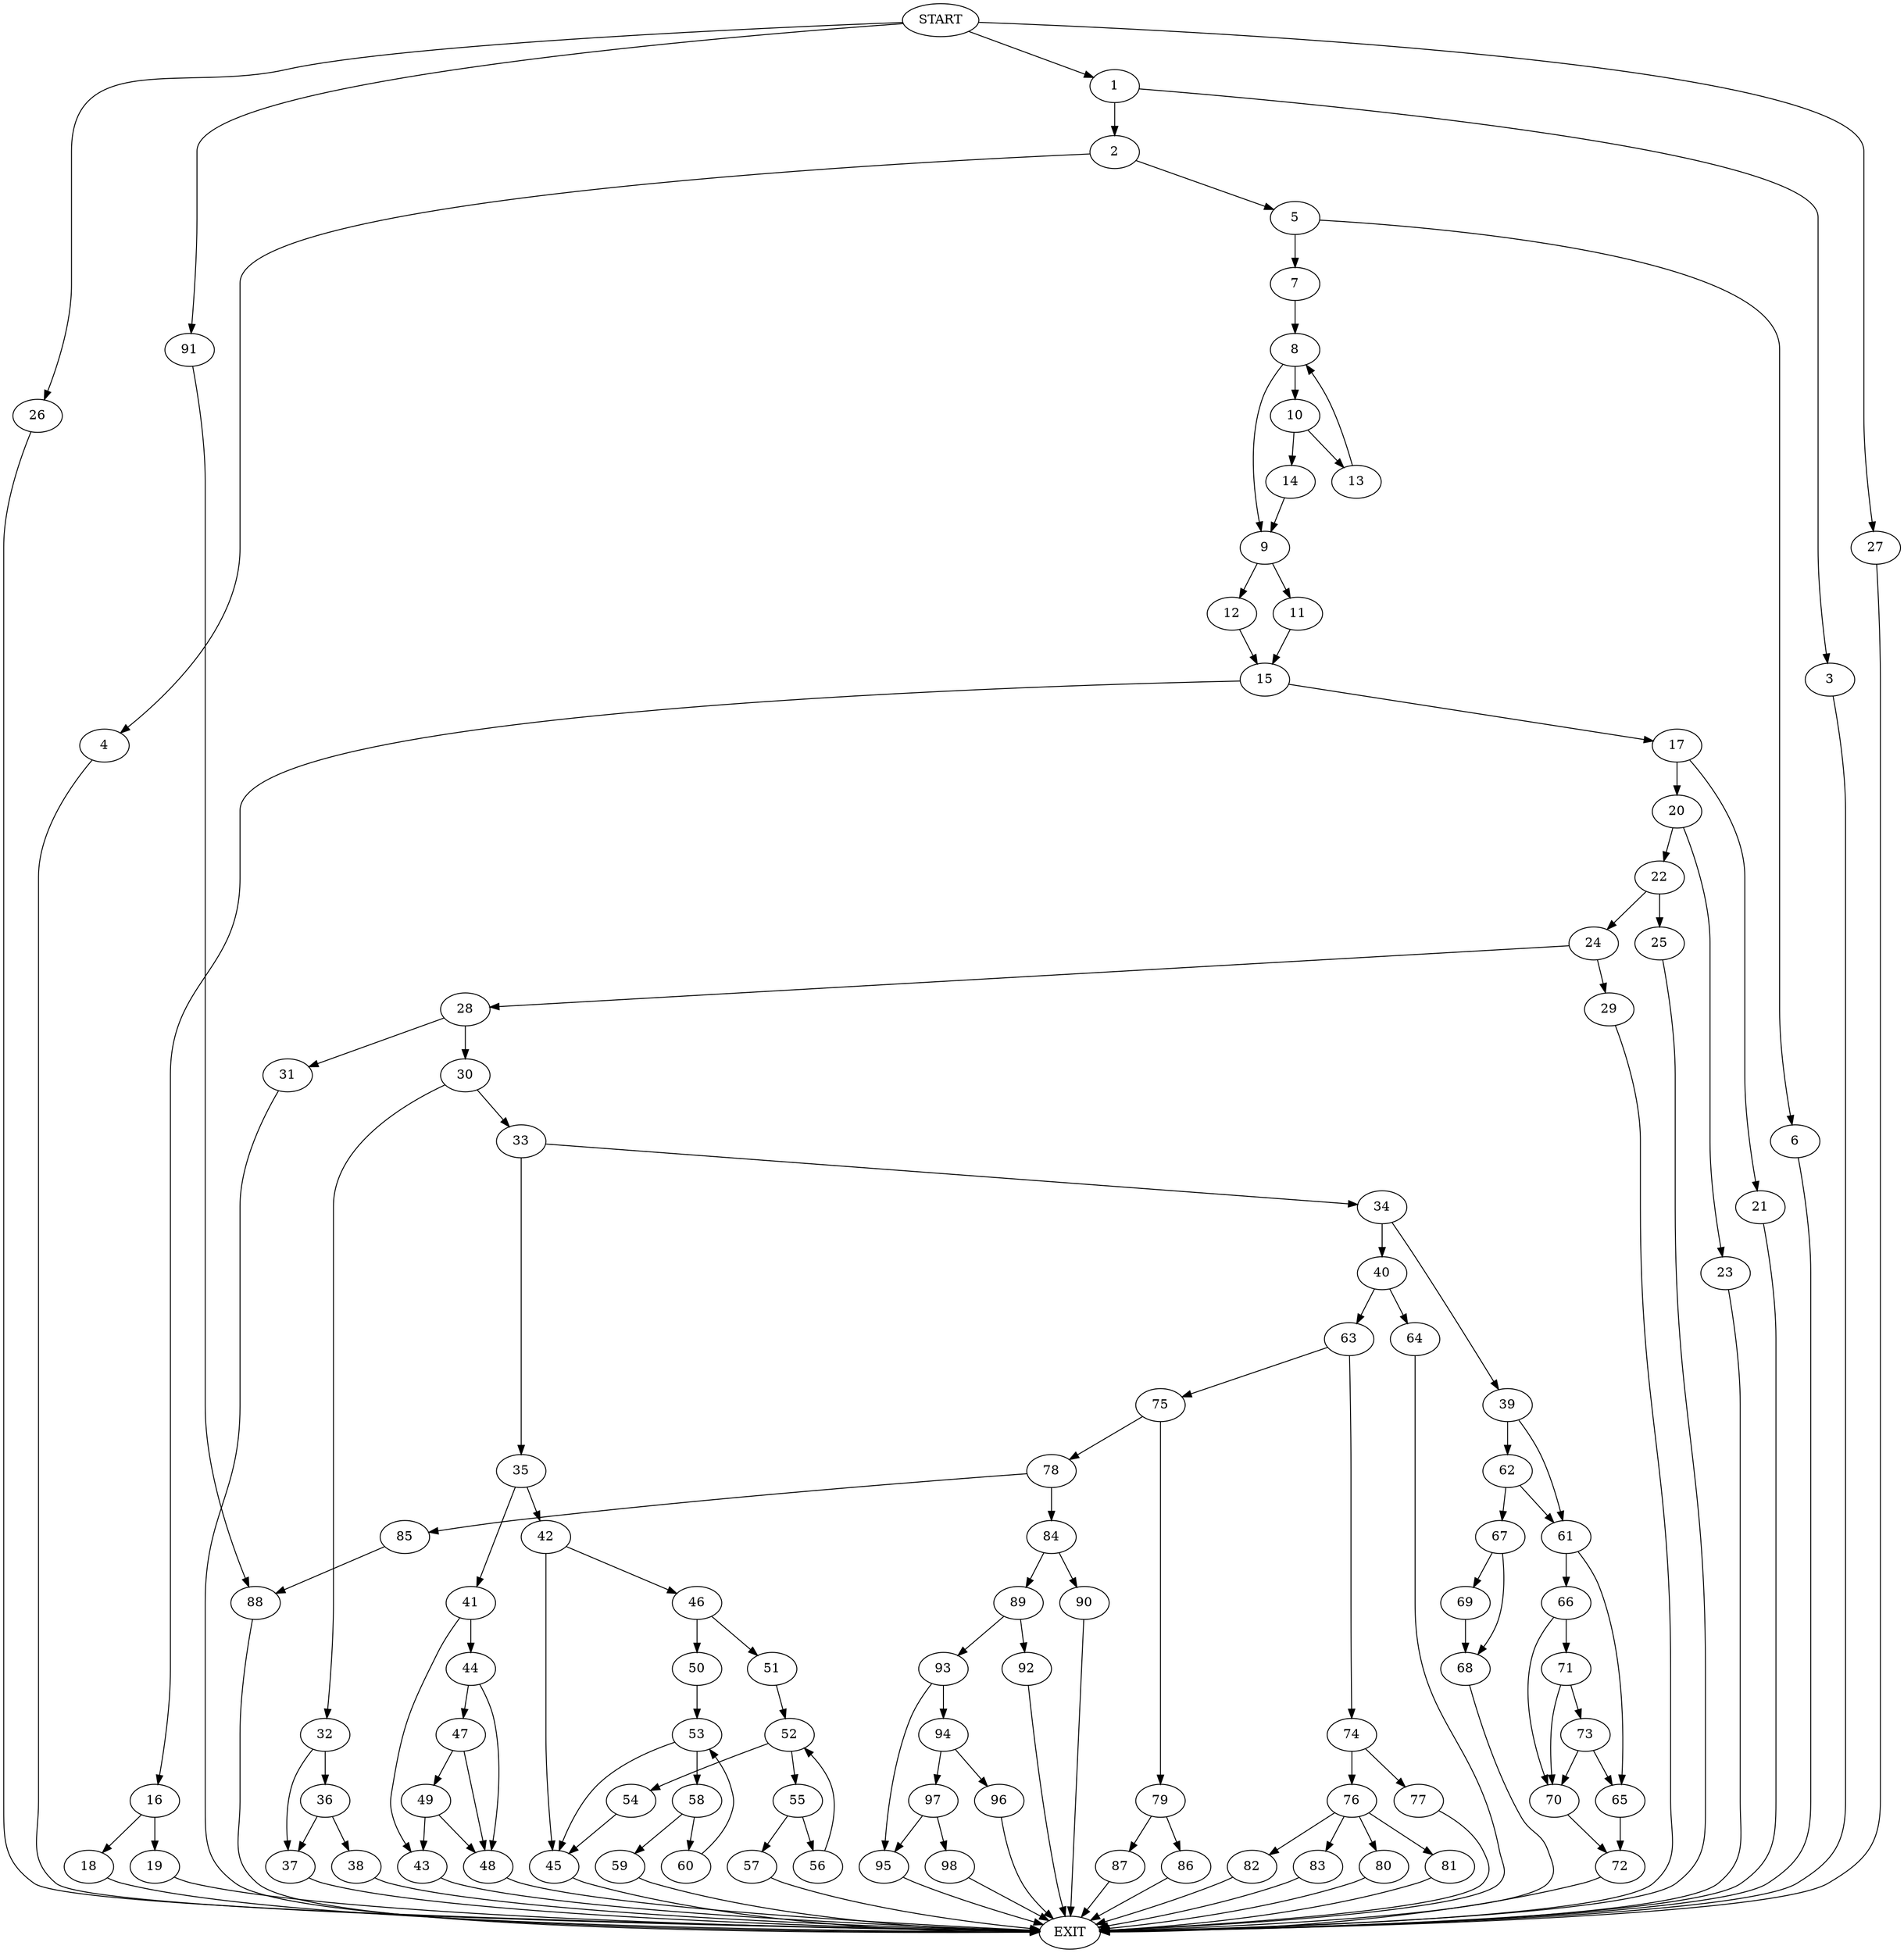digraph {
0 [label="START"]
99 [label="EXIT"]
0 -> 1
1 -> 2
1 -> 3
2 -> 4
2 -> 5
3 -> 99
4 -> 99
5 -> 6
5 -> 7
7 -> 8
6 -> 99
8 -> 9
8 -> 10
9 -> 11
9 -> 12
10 -> 13
10 -> 14
14 -> 9
13 -> 8
11 -> 15
12 -> 15
15 -> 16
15 -> 17
16 -> 18
16 -> 19
17 -> 20
17 -> 21
18 -> 99
19 -> 99
20 -> 22
20 -> 23
21 -> 99
22 -> 24
22 -> 25
23 -> 99
0 -> 26
26 -> 99
0 -> 27
27 -> 99
24 -> 28
24 -> 29
25 -> 99
28 -> 30
28 -> 31
29 -> 99
30 -> 32
30 -> 33
31 -> 99
33 -> 34
33 -> 35
32 -> 36
32 -> 37
37 -> 99
36 -> 37
36 -> 38
38 -> 99
34 -> 39
34 -> 40
35 -> 41
35 -> 42
41 -> 43
41 -> 44
42 -> 45
42 -> 46
44 -> 47
44 -> 48
43 -> 99
47 -> 49
47 -> 48
48 -> 99
49 -> 43
49 -> 48
45 -> 99
46 -> 50
46 -> 51
51 -> 52
50 -> 53
52 -> 54
52 -> 55
55 -> 56
55 -> 57
54 -> 45
57 -> 99
56 -> 52
53 -> 45
53 -> 58
58 -> 59
58 -> 60
59 -> 99
60 -> 53
39 -> 61
39 -> 62
40 -> 63
40 -> 64
61 -> 65
61 -> 66
62 -> 67
62 -> 61
67 -> 68
67 -> 69
69 -> 68
68 -> 99
66 -> 70
66 -> 71
65 -> 72
70 -> 72
71 -> 73
71 -> 70
73 -> 65
73 -> 70
72 -> 99
64 -> 99
63 -> 74
63 -> 75
74 -> 76
74 -> 77
75 -> 78
75 -> 79
77 -> 99
76 -> 80
76 -> 81
76 -> 82
76 -> 83
82 -> 99
81 -> 99
80 -> 99
83 -> 99
78 -> 84
78 -> 85
79 -> 86
79 -> 87
87 -> 99
86 -> 99
85 -> 88
84 -> 89
84 -> 90
88 -> 99
0 -> 91
91 -> 88
90 -> 99
89 -> 92
89 -> 93
93 -> 94
93 -> 95
92 -> 99
94 -> 96
94 -> 97
95 -> 99
96 -> 99
97 -> 95
97 -> 98
98 -> 99
}
